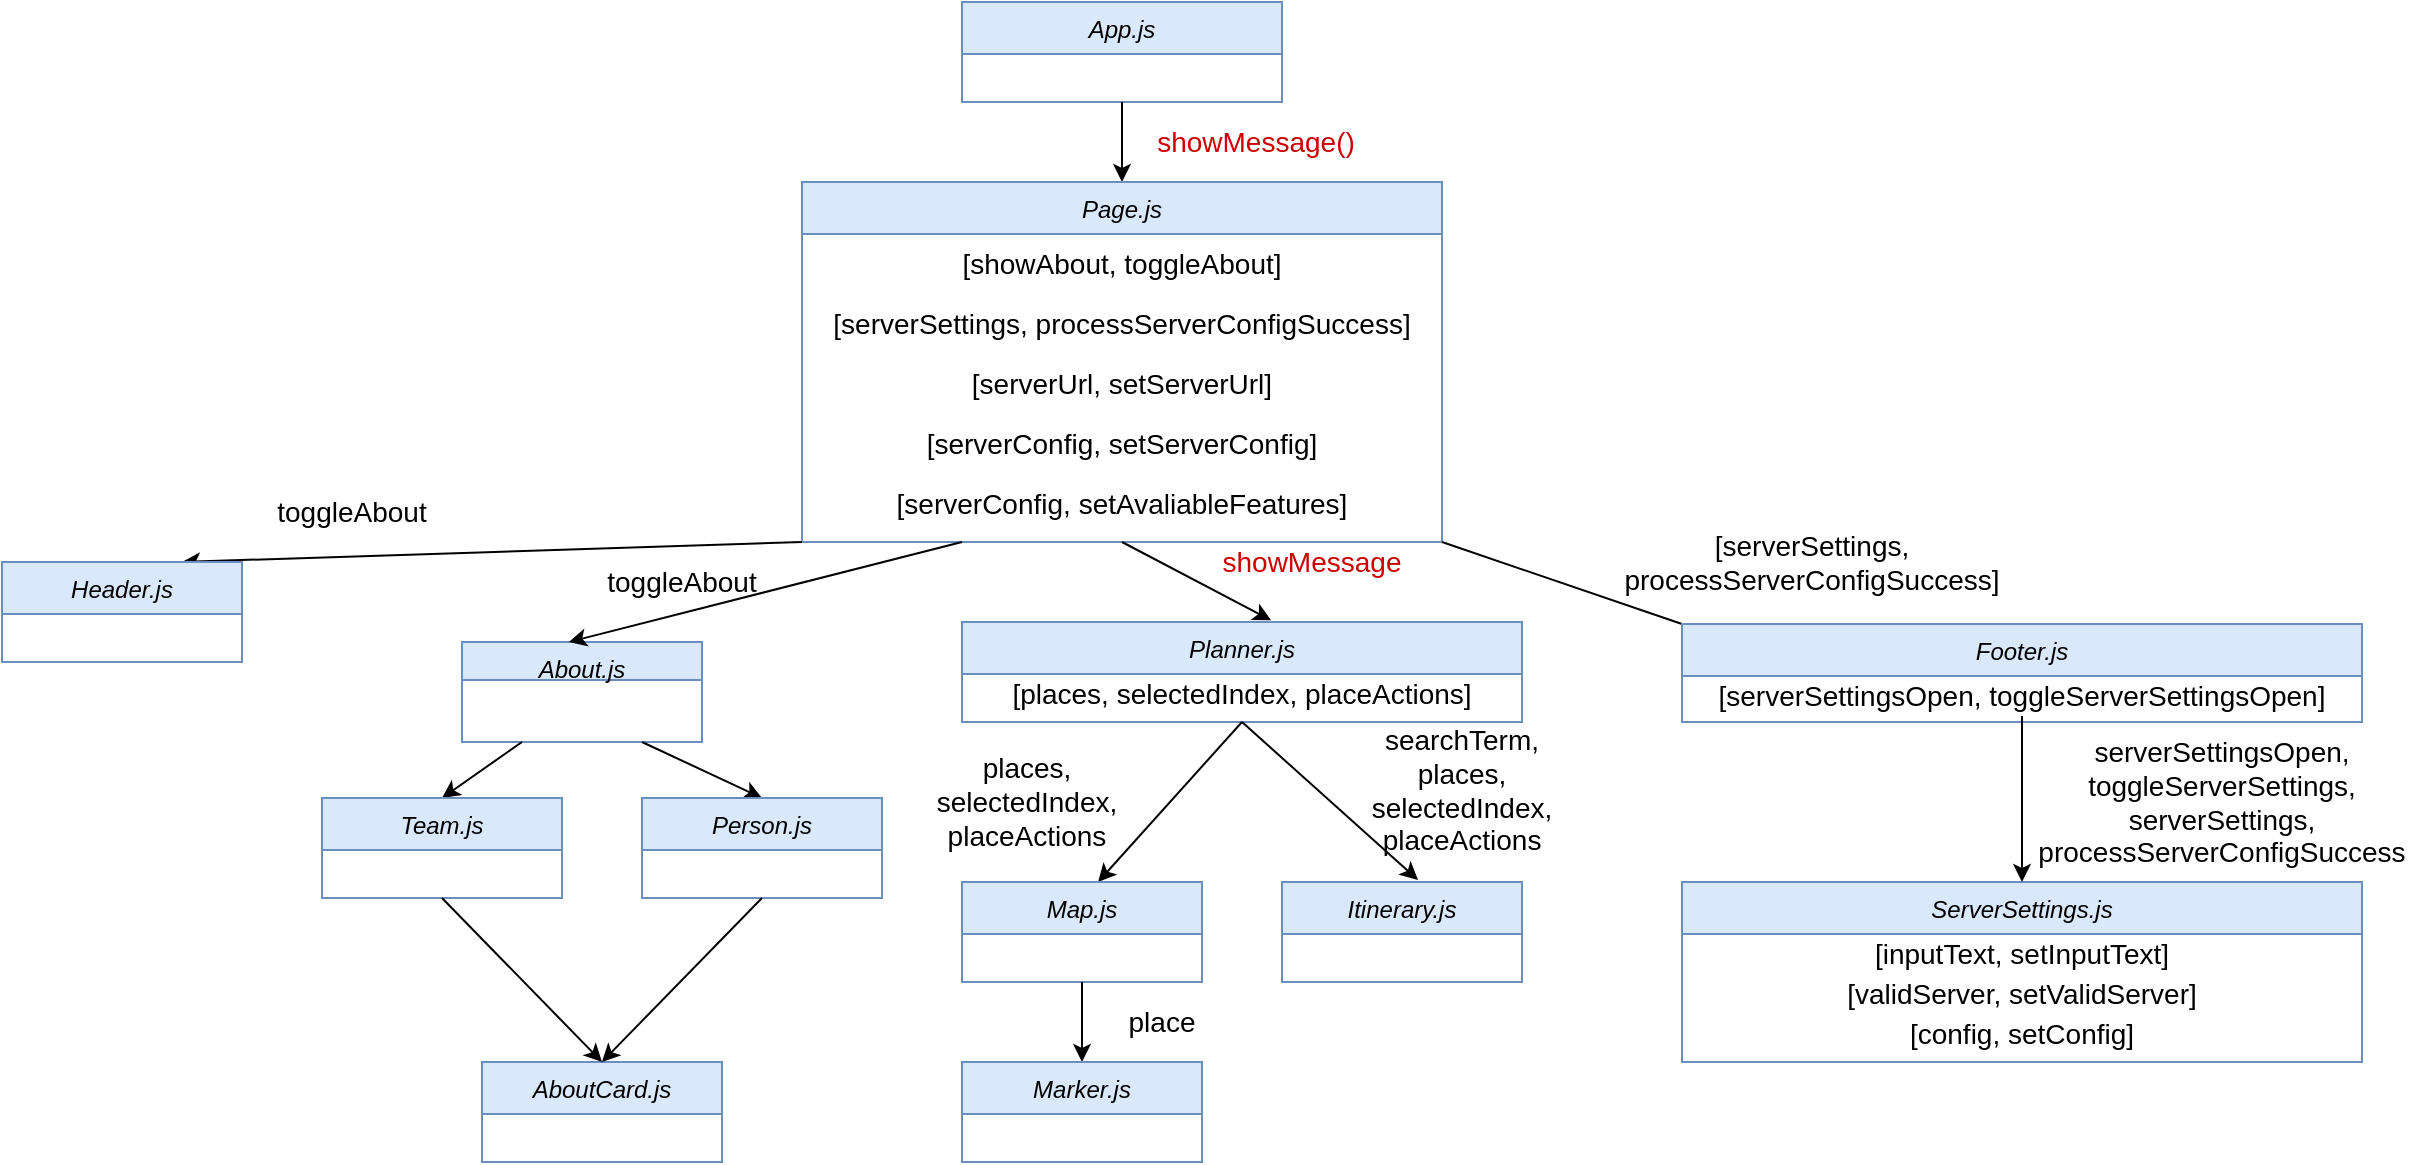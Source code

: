 <mxfile version="15.2.5" type="device"><diagram id="C5RBs43oDa-KdzZeNtuy" name="Page-1"><mxGraphModel dx="1409" dy="1605" grid="1" gridSize="10" guides="1" tooltips="1" connect="1" arrows="1" fold="1" page="1" pageScale="1" pageWidth="827" pageHeight="1169" math="0" shadow="0"><root><mxCell id="WIyWlLk6GJQsqaUBKTNV-0"/><mxCell id="WIyWlLk6GJQsqaUBKTNV-1" parent="WIyWlLk6GJQsqaUBKTNV-0"/><mxCell id="zkfFHV4jXpPFQw0GAbJ--0" value="App.js" style="swimlane;fontStyle=2;align=center;verticalAlign=top;childLayout=stackLayout;horizontal=1;startSize=26;horizontalStack=0;resizeParent=1;resizeLast=0;collapsible=1;marginBottom=0;rounded=0;shadow=0;strokeWidth=1;fillColor=#dae8fc;strokeColor=#6c8ebf;" parent="WIyWlLk6GJQsqaUBKTNV-1" vertex="1"><mxGeometry x="320" y="40" width="160" height="50" as="geometry"><mxRectangle x="230" y="140" width="160" height="26" as="alternateBounds"/></mxGeometry></mxCell><mxCell id="g0mdMtbnOLX86qoJO8TE-1" value="" style="endArrow=classic;html=1;exitX=0.5;exitY=1;exitDx=0;exitDy=0;entryX=0.5;entryY=0;entryDx=0;entryDy=0;" parent="WIyWlLk6GJQsqaUBKTNV-1" source="zkfFHV4jXpPFQw0GAbJ--0" target="g0mdMtbnOLX86qoJO8TE-5" edge="1"><mxGeometry width="50" height="50" relative="1" as="geometry"><mxPoint x="390" y="440" as="sourcePoint"/><mxPoint x="400" y="120" as="targetPoint"/></mxGeometry></mxCell><mxCell id="g0mdMtbnOLX86qoJO8TE-5" value="Page.js" style="swimlane;fontStyle=2;align=center;verticalAlign=top;childLayout=stackLayout;horizontal=1;startSize=26;horizontalStack=0;resizeParent=1;resizeLast=0;collapsible=1;marginBottom=0;rounded=0;shadow=0;strokeWidth=1;fillColor=#dae8fc;strokeColor=#6c8ebf;" parent="WIyWlLk6GJQsqaUBKTNV-1" vertex="1"><mxGeometry x="240" y="130" width="320" height="180" as="geometry"><mxRectangle x="230" y="140" width="160" height="26" as="alternateBounds"/></mxGeometry></mxCell><mxCell id="g0mdMtbnOLX86qoJO8TE-7" value="[showAbout, toggleAbout]" style="text;html=1;strokeColor=none;fillColor=none;align=center;verticalAlign=middle;whiteSpace=wrap;rounded=0;fontSize=14;" parent="g0mdMtbnOLX86qoJO8TE-5" vertex="1"><mxGeometry y="26" width="320" height="30" as="geometry"/></mxCell><mxCell id="g0mdMtbnOLX86qoJO8TE-6" value="[serverSettings, processServerConfigSuccess]" style="text;html=1;strokeColor=none;fillColor=none;align=center;verticalAlign=middle;whiteSpace=wrap;rounded=0;fontSize=14;" parent="g0mdMtbnOLX86qoJO8TE-5" vertex="1"><mxGeometry y="56" width="320" height="30" as="geometry"/></mxCell><mxCell id="g0mdMtbnOLX86qoJO8TE-8" value="[serverUrl, setServerUrl]" style="text;html=1;strokeColor=none;fillColor=none;align=center;verticalAlign=middle;whiteSpace=wrap;rounded=0;fontSize=14;" parent="g0mdMtbnOLX86qoJO8TE-5" vertex="1"><mxGeometry y="86" width="320" height="30" as="geometry"/></mxCell><mxCell id="g0mdMtbnOLX86qoJO8TE-9" value="[serverConfig, setServerConfig]" style="text;html=1;strokeColor=none;fillColor=none;align=center;verticalAlign=middle;whiteSpace=wrap;rounded=0;fontSize=14;" parent="g0mdMtbnOLX86qoJO8TE-5" vertex="1"><mxGeometry y="116" width="320" height="30" as="geometry"/></mxCell><mxCell id="8aG3NRY4GMvxc-Ryn29I-0" value="[serverConfig, setAvaliableFeatures]" style="text;html=1;strokeColor=none;fillColor=none;align=center;verticalAlign=middle;whiteSpace=wrap;rounded=0;fontSize=14;" vertex="1" parent="g0mdMtbnOLX86qoJO8TE-5"><mxGeometry y="146" width="320" height="30" as="geometry"/></mxCell><mxCell id="g0mdMtbnOLX86qoJO8TE-10" value="showMessage()" style="text;html=1;strokeColor=none;fillColor=none;align=center;verticalAlign=middle;whiteSpace=wrap;rounded=0;fontSize=14;fontColor=#CC0000;" parent="WIyWlLk6GJQsqaUBKTNV-1" vertex="1"><mxGeometry x="414" y="100" width="106" height="20" as="geometry"/></mxCell><mxCell id="g0mdMtbnOLX86qoJO8TE-13" value="" style="endArrow=classic;html=1;fontSize=14;entryX=0.75;entryY=0;entryDx=0;entryDy=0;exitX=0;exitY=1;exitDx=0;exitDy=0;" parent="WIyWlLk6GJQsqaUBKTNV-1" source="g0mdMtbnOLX86qoJO8TE-5" target="g0mdMtbnOLX86qoJO8TE-14" edge="1"><mxGeometry width="50" height="50" relative="1" as="geometry"><mxPoint x="60" y="320" as="sourcePoint"/><mxPoint x="60" y="340" as="targetPoint"/></mxGeometry></mxCell><mxCell id="g0mdMtbnOLX86qoJO8TE-14" value="Header.js" style="swimlane;fontStyle=2;align=center;verticalAlign=top;childLayout=stackLayout;horizontal=1;startSize=26;horizontalStack=0;resizeParent=1;resizeLast=0;collapsible=1;marginBottom=0;rounded=0;shadow=0;strokeWidth=1;fillColor=#dae8fc;strokeColor=#6c8ebf;" parent="WIyWlLk6GJQsqaUBKTNV-1" vertex="1"><mxGeometry x="-160" y="320" width="120" height="50" as="geometry"><mxRectangle x="230" y="140" width="160" height="26" as="alternateBounds"/></mxGeometry></mxCell><mxCell id="g0mdMtbnOLX86qoJO8TE-15" value="toggleAbout" style="text;html=1;strokeColor=none;fillColor=none;align=center;verticalAlign=middle;whiteSpace=wrap;rounded=0;fontSize=14;rotation=0;" parent="WIyWlLk6GJQsqaUBKTNV-1" vertex="1"><mxGeometry x="-40.0" y="280" width="110" height="30" as="geometry"/></mxCell><mxCell id="g0mdMtbnOLX86qoJO8TE-17" value="About.js" style="swimlane;fontStyle=2;align=center;verticalAlign=top;childLayout=stackLayout;horizontal=1;startSize=19;horizontalStack=0;resizeParent=1;resizeLast=0;collapsible=1;marginBottom=0;rounded=0;shadow=0;strokeWidth=1;fillColor=#dae8fc;strokeColor=#6c8ebf;" parent="WIyWlLk6GJQsqaUBKTNV-1" vertex="1"><mxGeometry x="70" y="360" width="120" height="50" as="geometry"><mxRectangle x="230" y="140" width="160" height="26" as="alternateBounds"/></mxGeometry></mxCell><mxCell id="g0mdMtbnOLX86qoJO8TE-19" value="" style="endArrow=classic;html=1;fontSize=14;entryX=0.445;entryY=0;entryDx=0;entryDy=0;entryPerimeter=0;exitX=0.25;exitY=1;exitDx=0;exitDy=0;" parent="WIyWlLk6GJQsqaUBKTNV-1" source="g0mdMtbnOLX86qoJO8TE-5" target="g0mdMtbnOLX86qoJO8TE-17" edge="1"><mxGeometry width="50" height="50" relative="1" as="geometry"><mxPoint x="180" y="320" as="sourcePoint"/><mxPoint x="440" y="380" as="targetPoint"/></mxGeometry></mxCell><mxCell id="g0mdMtbnOLX86qoJO8TE-20" value="toggleAbout" style="text;html=1;strokeColor=none;fillColor=none;align=center;verticalAlign=middle;whiteSpace=wrap;rounded=0;fontSize=14;rotation=0;" parent="WIyWlLk6GJQsqaUBKTNV-1" vertex="1"><mxGeometry x="130" y="320" width="100" height="20" as="geometry"/></mxCell><mxCell id="g0mdMtbnOLX86qoJO8TE-21" value="Planner.js&#10;" style="swimlane;fontStyle=2;align=center;verticalAlign=top;childLayout=stackLayout;horizontal=1;startSize=26;horizontalStack=0;resizeParent=1;resizeLast=0;collapsible=1;marginBottom=0;rounded=0;shadow=0;strokeWidth=1;fillColor=#dae8fc;strokeColor=#6c8ebf;" parent="WIyWlLk6GJQsqaUBKTNV-1" vertex="1"><mxGeometry x="320" y="350" width="280" height="50" as="geometry"><mxRectangle x="230" y="140" width="160" height="26" as="alternateBounds"/></mxGeometry></mxCell><mxCell id="g0mdMtbnOLX86qoJO8TE-22" value="[places, selectedIndex, placeActions]" style="text;html=1;strokeColor=none;fillColor=none;align=center;verticalAlign=middle;whiteSpace=wrap;rounded=0;fontSize=14;" parent="g0mdMtbnOLX86qoJO8TE-21" vertex="1"><mxGeometry y="26" width="280" height="20" as="geometry"/></mxCell><mxCell id="g0mdMtbnOLX86qoJO8TE-23" value="" style="endArrow=classic;html=1;fontSize=14;exitX=0.5;exitY=1;exitDx=0;exitDy=0;entryX=0.552;entryY=-0.017;entryDx=0;entryDy=0;entryPerimeter=0;" parent="WIyWlLk6GJQsqaUBKTNV-1" source="g0mdMtbnOLX86qoJO8TE-5" target="g0mdMtbnOLX86qoJO8TE-21" edge="1"><mxGeometry width="50" height="50" relative="1" as="geometry"><mxPoint x="390" y="430" as="sourcePoint"/><mxPoint x="440" y="380" as="targetPoint"/></mxGeometry></mxCell><mxCell id="g0mdMtbnOLX86qoJO8TE-24" value="&lt;span style=&quot;color: rgb(204 , 0 , 0)&quot;&gt;showMessage&lt;/span&gt;" style="text;html=1;strokeColor=none;fillColor=none;align=center;verticalAlign=middle;whiteSpace=wrap;rounded=0;fontSize=14;fontColor=#FF0000;" parent="WIyWlLk6GJQsqaUBKTNV-1" vertex="1"><mxGeometry x="440" y="310" width="110" height="20" as="geometry"/></mxCell><mxCell id="g0mdMtbnOLX86qoJO8TE-25" value="" style="endArrow=none;html=1;fontSize=14;fontColor=#FF0000;entryX=1;entryY=1;entryDx=0;entryDy=0;exitX=0;exitY=0;exitDx=0;exitDy=0;" parent="WIyWlLk6GJQsqaUBKTNV-1" source="g0mdMtbnOLX86qoJO8TE-27" target="g0mdMtbnOLX86qoJO8TE-5" edge="1"><mxGeometry width="50" height="50" relative="1" as="geometry"><mxPoint x="790" y="320" as="sourcePoint"/><mxPoint x="440" y="380" as="targetPoint"/></mxGeometry></mxCell><mxCell id="g0mdMtbnOLX86qoJO8TE-27" value="Footer.js" style="swimlane;fontStyle=2;align=center;verticalAlign=top;childLayout=stackLayout;horizontal=1;startSize=26;horizontalStack=0;resizeParent=1;resizeLast=0;collapsible=1;marginBottom=0;rounded=0;shadow=0;strokeWidth=1;fillColor=#dae8fc;strokeColor=#6c8ebf;" parent="WIyWlLk6GJQsqaUBKTNV-1" vertex="1"><mxGeometry x="680" y="351" width="340" height="49" as="geometry"><mxRectangle x="230" y="140" width="160" height="26" as="alternateBounds"/></mxGeometry></mxCell><mxCell id="g0mdMtbnOLX86qoJO8TE-28" value="[serverSettingsOpen, toggleServerSettingsOpen]" style="text;html=1;strokeColor=none;fillColor=none;align=center;verticalAlign=middle;whiteSpace=wrap;rounded=0;fontSize=14;" parent="g0mdMtbnOLX86qoJO8TE-27" vertex="1"><mxGeometry y="26" width="340" height="20" as="geometry"/></mxCell><mxCell id="g0mdMtbnOLX86qoJO8TE-31" value="[serverSettings, &lt;br&gt;processServerConfigSuccess]" style="text;html=1;strokeColor=none;fillColor=none;align=center;verticalAlign=middle;whiteSpace=wrap;rounded=0;fontSize=14;fontColor=#000000;rotation=0;" parent="WIyWlLk6GJQsqaUBKTNV-1" vertex="1"><mxGeometry x="590" y="310" width="310" height="20" as="geometry"/></mxCell><mxCell id="5tMOveRKJM7UiPLKbEom-1" value="" style="endArrow=classic;html=1;fontColor=#CC0000;entryX=0.567;entryY=0;entryDx=0;entryDy=0;entryPerimeter=0;exitX=0.5;exitY=1;exitDx=0;exitDy=0;" parent="WIyWlLk6GJQsqaUBKTNV-1" source="g0mdMtbnOLX86qoJO8TE-21" target="5tMOveRKJM7UiPLKbEom-2" edge="1"><mxGeometry width="50" height="50" relative="1" as="geometry"><mxPoint x="390" y="390" as="sourcePoint"/><mxPoint x="350" y="520" as="targetPoint"/></mxGeometry></mxCell><mxCell id="5tMOveRKJM7UiPLKbEom-2" value="Map.js" style="swimlane;fontStyle=2;align=center;verticalAlign=top;childLayout=stackLayout;horizontal=1;startSize=26;horizontalStack=0;resizeParent=1;resizeLast=0;collapsible=1;marginBottom=0;rounded=0;shadow=0;strokeWidth=1;fillColor=#dae8fc;strokeColor=#6c8ebf;" parent="WIyWlLk6GJQsqaUBKTNV-1" vertex="1"><mxGeometry x="320" y="480" width="120" height="50" as="geometry"><mxRectangle x="230" y="140" width="160" height="26" as="alternateBounds"/></mxGeometry></mxCell><mxCell id="5tMOveRKJM7UiPLKbEom-3" value="" style="endArrow=classic;html=1;fontColor=#CC0000;entryX=0.5;entryY=0;entryDx=0;entryDy=0;exitX=0.5;exitY=1;exitDx=0;exitDy=0;" parent="WIyWlLk6GJQsqaUBKTNV-1" source="5tMOveRKJM7UiPLKbEom-2" target="5tMOveRKJM7UiPLKbEom-4" edge="1"><mxGeometry width="50" height="50" relative="1" as="geometry"><mxPoint x="340" y="530" as="sourcePoint"/><mxPoint x="340" y="580" as="targetPoint"/></mxGeometry></mxCell><mxCell id="5tMOveRKJM7UiPLKbEom-4" value="Marker.js" style="swimlane;fontStyle=2;align=center;verticalAlign=top;childLayout=stackLayout;horizontal=1;startSize=26;horizontalStack=0;resizeParent=1;resizeLast=0;collapsible=1;marginBottom=0;rounded=0;shadow=0;strokeWidth=1;fillColor=#dae8fc;strokeColor=#6c8ebf;" parent="WIyWlLk6GJQsqaUBKTNV-1" vertex="1"><mxGeometry x="320" y="570" width="120" height="50" as="geometry"><mxRectangle x="230" y="140" width="160" height="26" as="alternateBounds"/></mxGeometry></mxCell><mxCell id="5tMOveRKJM7UiPLKbEom-6" value="Itinerary.js" style="swimlane;fontStyle=2;align=center;verticalAlign=top;childLayout=stackLayout;horizontal=1;startSize=26;horizontalStack=0;resizeParent=1;resizeLast=0;collapsible=1;marginBottom=0;rounded=0;shadow=0;strokeWidth=1;fillColor=#dae8fc;strokeColor=#6c8ebf;" parent="WIyWlLk6GJQsqaUBKTNV-1" vertex="1"><mxGeometry x="480" y="480" width="120" height="50" as="geometry"><mxRectangle x="230" y="140" width="160" height="26" as="alternateBounds"/></mxGeometry></mxCell><mxCell id="5tMOveRKJM7UiPLKbEom-7" value="ServerSettings.js&#10;" style="swimlane;fontStyle=2;align=center;verticalAlign=top;childLayout=stackLayout;horizontal=1;startSize=26;horizontalStack=0;resizeParent=1;resizeLast=0;collapsible=1;marginBottom=0;rounded=0;shadow=0;strokeWidth=1;fillColor=#dae8fc;strokeColor=#6c8ebf;" parent="WIyWlLk6GJQsqaUBKTNV-1" vertex="1"><mxGeometry x="680" y="480" width="340" height="90" as="geometry"><mxRectangle x="230" y="140" width="160" height="26" as="alternateBounds"/></mxGeometry></mxCell><mxCell id="5tMOveRKJM7UiPLKbEom-19" value="[inputText, setInputText]" style="text;html=1;strokeColor=none;fillColor=none;align=center;verticalAlign=middle;whiteSpace=wrap;rounded=0;fontColor=#000000;fontSize=14;" parent="5tMOveRKJM7UiPLKbEom-7" vertex="1"><mxGeometry y="26" width="340" height="20" as="geometry"/></mxCell><mxCell id="5tMOveRKJM7UiPLKbEom-20" value="[validServer, setValidServer]" style="text;html=1;strokeColor=none;fillColor=none;align=center;verticalAlign=middle;whiteSpace=wrap;rounded=0;fontColor=#000000;fontSize=14;" parent="5tMOveRKJM7UiPLKbEom-7" vertex="1"><mxGeometry y="46" width="340" height="20" as="geometry"/></mxCell><mxCell id="5tMOveRKJM7UiPLKbEom-21" value="[config, setConfig]" style="text;html=1;strokeColor=none;fillColor=none;align=center;verticalAlign=middle;whiteSpace=wrap;rounded=0;fontColor=#000000;fontSize=14;" parent="5tMOveRKJM7UiPLKbEom-7" vertex="1"><mxGeometry y="66" width="340" height="20" as="geometry"/></mxCell><mxCell id="5tMOveRKJM7UiPLKbEom-12" value="" style="endArrow=classic;html=1;fontColor=#CC0000;entryX=0.567;entryY=-0.02;entryDx=0;entryDy=0;entryPerimeter=0;exitX=0.5;exitY=1;exitDx=0;exitDy=0;" parent="WIyWlLk6GJQsqaUBKTNV-1" source="g0mdMtbnOLX86qoJO8TE-21" target="5tMOveRKJM7UiPLKbEom-6" edge="1"><mxGeometry width="50" height="50" relative="1" as="geometry"><mxPoint x="610" y="390" as="sourcePoint"/><mxPoint x="420" y="300" as="targetPoint"/></mxGeometry></mxCell><mxCell id="5tMOveRKJM7UiPLKbEom-13" value="" style="endArrow=classic;html=1;fontColor=#CC0000;entryX=0.5;entryY=0;entryDx=0;entryDy=0;exitX=0.5;exitY=1;exitDx=0;exitDy=0;" parent="WIyWlLk6GJQsqaUBKTNV-1" source="g0mdMtbnOLX86qoJO8TE-28" target="5tMOveRKJM7UiPLKbEom-7" edge="1"><mxGeometry width="50" height="50" relative="1" as="geometry"><mxPoint x="1210" y="392" as="sourcePoint"/><mxPoint x="790" y="302" as="targetPoint"/></mxGeometry></mxCell><mxCell id="5tMOveRKJM7UiPLKbEom-16" value="places, &lt;br&gt;selectedIndex, placeActions" style="text;html=1;strokeColor=none;fillColor=none;align=center;verticalAlign=middle;whiteSpace=wrap;rounded=0;rotation=0;fontSize=14;" parent="WIyWlLk6GJQsqaUBKTNV-1" vertex="1"><mxGeometry x="280" y="430" width="145" height="20" as="geometry"/></mxCell><mxCell id="5tMOveRKJM7UiPLKbEom-18" value="searchTerm,&lt;br&gt;places, selectedIndex, placeActions" style="text;html=1;strokeColor=none;fillColor=none;align=center;verticalAlign=middle;whiteSpace=wrap;rounded=0;fontSize=14;" parent="WIyWlLk6GJQsqaUBKTNV-1" vertex="1"><mxGeometry x="540" y="424" width="60" height="20" as="geometry"/></mxCell><mxCell id="5tMOveRKJM7UiPLKbEom-22" value="serverSettingsOpen, toggleServerSettings, serverSettings, processServerConfigSuccess" style="text;html=1;strokeColor=none;fillColor=none;align=center;verticalAlign=middle;whiteSpace=wrap;rounded=0;fontSize=14;fontColor=#000000;" parent="WIyWlLk6GJQsqaUBKTNV-1" vertex="1"><mxGeometry x="850" y="400" width="200" height="80" as="geometry"/></mxCell><mxCell id="IdO1nBqBswE0atnGLBGR-1" value="" style="endArrow=classic;html=1;exitX=0.25;exitY=1;exitDx=0;exitDy=0;entryX=0.5;entryY=0;entryDx=0;entryDy=0;" parent="WIyWlLk6GJQsqaUBKTNV-1" source="g0mdMtbnOLX86qoJO8TE-17" target="IdO1nBqBswE0atnGLBGR-3" edge="1"><mxGeometry width="50" height="50" relative="1" as="geometry"><mxPoint x="360" y="438" as="sourcePoint"/><mxPoint x="-10" y="438" as="targetPoint"/></mxGeometry></mxCell><mxCell id="IdO1nBqBswE0atnGLBGR-2" value="" style="endArrow=classic;html=1;exitX=0.75;exitY=1;exitDx=0;exitDy=0;entryX=0.5;entryY=0;entryDx=0;entryDy=0;" parent="WIyWlLk6GJQsqaUBKTNV-1" source="g0mdMtbnOLX86qoJO8TE-17" target="IdO1nBqBswE0atnGLBGR-4" edge="1"><mxGeometry width="50" height="50" relative="1" as="geometry"><mxPoint x="360" y="438" as="sourcePoint"/><mxPoint x="200" y="438" as="targetPoint"/></mxGeometry></mxCell><mxCell id="IdO1nBqBswE0atnGLBGR-3" value="Team.js" style="swimlane;fontStyle=2;align=center;verticalAlign=top;childLayout=stackLayout;horizontal=1;startSize=26;horizontalStack=0;resizeParent=1;resizeLast=0;collapsible=1;marginBottom=0;rounded=0;shadow=0;strokeWidth=1;fillColor=#dae8fc;strokeColor=#6c8ebf;" parent="WIyWlLk6GJQsqaUBKTNV-1" vertex="1"><mxGeometry y="438" width="120" height="50" as="geometry"><mxRectangle x="230" y="140" width="160" height="26" as="alternateBounds"/></mxGeometry></mxCell><mxCell id="IdO1nBqBswE0atnGLBGR-4" value="Person.js&#10;" style="swimlane;fontStyle=2;align=center;verticalAlign=top;childLayout=stackLayout;horizontal=1;startSize=26;horizontalStack=0;resizeParent=1;resizeLast=0;collapsible=1;marginBottom=0;rounded=0;shadow=0;strokeWidth=1;fillColor=#dae8fc;strokeColor=#6c8ebf;" parent="WIyWlLk6GJQsqaUBKTNV-1" vertex="1"><mxGeometry x="160" y="438" width="120" height="50" as="geometry"><mxRectangle x="230" y="140" width="160" height="26" as="alternateBounds"/></mxGeometry></mxCell><mxCell id="IdO1nBqBswE0atnGLBGR-8" value="AboutCard.js&#10;" style="swimlane;fontStyle=2;align=center;verticalAlign=top;childLayout=stackLayout;horizontal=1;startSize=26;horizontalStack=0;resizeParent=1;resizeLast=0;collapsible=1;marginBottom=0;rounded=0;shadow=0;strokeWidth=1;fillColor=#dae8fc;strokeColor=#6c8ebf;" parent="WIyWlLk6GJQsqaUBKTNV-1" vertex="1"><mxGeometry x="80" y="570" width="120" height="50" as="geometry"><mxRectangle x="230" y="140" width="160" height="26" as="alternateBounds"/></mxGeometry></mxCell><mxCell id="IdO1nBqBswE0atnGLBGR-10" value="" style="endArrow=classic;html=1;exitX=0.5;exitY=1;exitDx=0;exitDy=0;entryX=0.5;entryY=0;entryDx=0;entryDy=0;" parent="WIyWlLk6GJQsqaUBKTNV-1" source="IdO1nBqBswE0atnGLBGR-4" target="IdO1nBqBswE0atnGLBGR-8" edge="1"><mxGeometry width="50" height="50" relative="1" as="geometry"><mxPoint x="360" y="438" as="sourcePoint"/><mxPoint x="190" y="568" as="targetPoint"/></mxGeometry></mxCell><mxCell id="IdO1nBqBswE0atnGLBGR-12" value="" style="endArrow=classic;html=1;exitX=0.5;exitY=1;exitDx=0;exitDy=0;entryX=0.5;entryY=0;entryDx=0;entryDy=0;" parent="WIyWlLk6GJQsqaUBKTNV-1" source="IdO1nBqBswE0atnGLBGR-3" target="IdO1nBqBswE0atnGLBGR-8" edge="1"><mxGeometry width="50" height="50" relative="1" as="geometry"><mxPoint x="200" y="538" as="sourcePoint"/><mxPoint x="200" y="578" as="targetPoint"/></mxGeometry></mxCell><mxCell id="IdO1nBqBswE0atnGLBGR-14" value="place" style="text;html=1;strokeColor=none;fillColor=none;align=center;verticalAlign=middle;whiteSpace=wrap;rounded=0;fontSize=14;" parent="WIyWlLk6GJQsqaUBKTNV-1" vertex="1"><mxGeometry x="390" y="540" width="60" height="20" as="geometry"/></mxCell></root></mxGraphModel></diagram></mxfile>